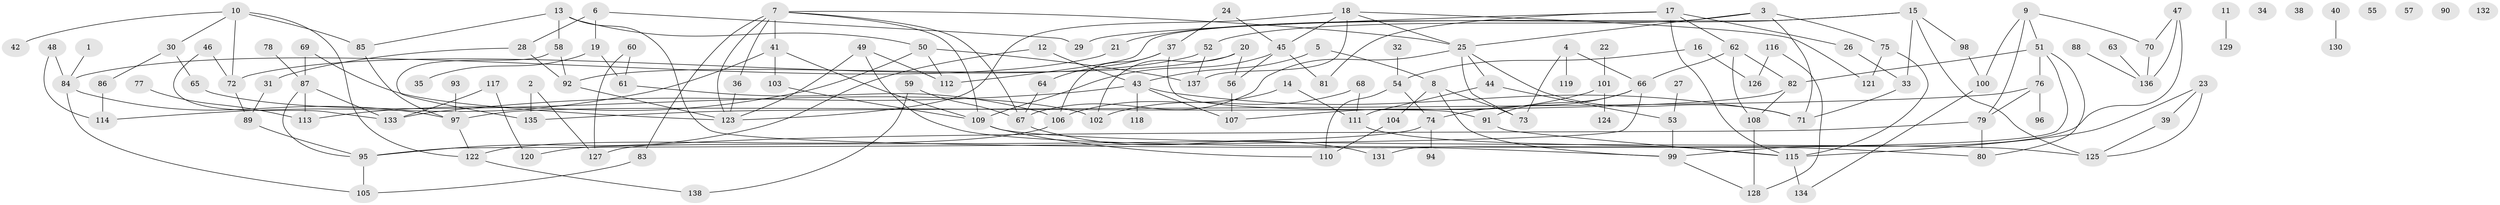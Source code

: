 // Generated by graph-tools (version 1.1) at 2025/13/03/09/25 04:13:07]
// undirected, 138 vertices, 195 edges
graph export_dot {
graph [start="1"]
  node [color=gray90,style=filled];
  1;
  2;
  3;
  4;
  5;
  6;
  7;
  8;
  9;
  10;
  11;
  12;
  13;
  14;
  15;
  16;
  17;
  18;
  19;
  20;
  21;
  22;
  23;
  24;
  25;
  26;
  27;
  28;
  29;
  30;
  31;
  32;
  33;
  34;
  35;
  36;
  37;
  38;
  39;
  40;
  41;
  42;
  43;
  44;
  45;
  46;
  47;
  48;
  49;
  50;
  51;
  52;
  53;
  54;
  55;
  56;
  57;
  58;
  59;
  60;
  61;
  62;
  63;
  64;
  65;
  66;
  67;
  68;
  69;
  70;
  71;
  72;
  73;
  74;
  75;
  76;
  77;
  78;
  79;
  80;
  81;
  82;
  83;
  84;
  85;
  86;
  87;
  88;
  89;
  90;
  91;
  92;
  93;
  94;
  95;
  96;
  97;
  98;
  99;
  100;
  101;
  102;
  103;
  104;
  105;
  106;
  107;
  108;
  109;
  110;
  111;
  112;
  113;
  114;
  115;
  116;
  117;
  118;
  119;
  120;
  121;
  122;
  123;
  124;
  125;
  126;
  127;
  128;
  129;
  130;
  131;
  132;
  133;
  134;
  135;
  136;
  137;
  138;
  1 -- 84;
  2 -- 127;
  2 -- 135;
  3 -- 25;
  3 -- 52;
  3 -- 71;
  3 -- 75;
  4 -- 66;
  4 -- 73;
  4 -- 119;
  5 -- 8;
  5 -- 43;
  6 -- 19;
  6 -- 28;
  6 -- 29;
  7 -- 25;
  7 -- 36;
  7 -- 41;
  7 -- 67;
  7 -- 83;
  7 -- 109;
  7 -- 123;
  8 -- 73;
  8 -- 99;
  8 -- 104;
  9 -- 51;
  9 -- 70;
  9 -- 79;
  9 -- 100;
  10 -- 30;
  10 -- 42;
  10 -- 72;
  10 -- 85;
  10 -- 122;
  11 -- 129;
  12 -- 43;
  12 -- 95;
  13 -- 50;
  13 -- 58;
  13 -- 85;
  13 -- 99;
  14 -- 106;
  14 -- 111;
  15 -- 21;
  15 -- 33;
  15 -- 98;
  15 -- 112;
  15 -- 125;
  16 -- 54;
  16 -- 126;
  17 -- 26;
  17 -- 29;
  17 -- 62;
  17 -- 81;
  17 -- 115;
  18 -- 25;
  18 -- 45;
  18 -- 121;
  18 -- 123;
  18 -- 137;
  19 -- 35;
  19 -- 61;
  20 -- 56;
  20 -- 92;
  20 -- 102;
  21 -- 84;
  22 -- 101;
  23 -- 39;
  23 -- 115;
  23 -- 125;
  24 -- 37;
  24 -- 45;
  25 -- 44;
  25 -- 67;
  25 -- 71;
  25 -- 73;
  26 -- 33;
  27 -- 53;
  28 -- 31;
  28 -- 92;
  30 -- 65;
  30 -- 86;
  31 -- 89;
  32 -- 54;
  33 -- 71;
  36 -- 123;
  37 -- 64;
  37 -- 91;
  37 -- 106;
  39 -- 125;
  40 -- 130;
  41 -- 103;
  41 -- 109;
  41 -- 114;
  43 -- 71;
  43 -- 107;
  43 -- 118;
  43 -- 133;
  44 -- 53;
  44 -- 111;
  45 -- 56;
  45 -- 81;
  45 -- 109;
  46 -- 72;
  46 -- 133;
  47 -- 70;
  47 -- 99;
  47 -- 136;
  48 -- 84;
  48 -- 114;
  49 -- 80;
  49 -- 112;
  49 -- 123;
  50 -- 112;
  50 -- 113;
  50 -- 137;
  51 -- 76;
  51 -- 80;
  51 -- 82;
  51 -- 131;
  52 -- 72;
  52 -- 137;
  53 -- 99;
  54 -- 74;
  54 -- 110;
  56 -- 107;
  58 -- 92;
  58 -- 135;
  59 -- 67;
  59 -- 138;
  60 -- 61;
  60 -- 127;
  61 -- 106;
  62 -- 66;
  62 -- 82;
  62 -- 108;
  63 -- 136;
  64 -- 67;
  65 -- 102;
  66 -- 74;
  66 -- 91;
  66 -- 95;
  67 -- 131;
  68 -- 102;
  68 -- 111;
  69 -- 87;
  69 -- 123;
  70 -- 136;
  72 -- 89;
  74 -- 94;
  74 -- 120;
  75 -- 115;
  75 -- 121;
  76 -- 79;
  76 -- 96;
  76 -- 135;
  77 -- 113;
  78 -- 87;
  79 -- 80;
  79 -- 127;
  82 -- 97;
  82 -- 108;
  83 -- 105;
  84 -- 97;
  84 -- 105;
  85 -- 97;
  86 -- 114;
  87 -- 95;
  87 -- 113;
  87 -- 133;
  88 -- 136;
  89 -- 95;
  91 -- 115;
  92 -- 123;
  93 -- 97;
  95 -- 105;
  97 -- 122;
  98 -- 100;
  99 -- 128;
  100 -- 134;
  101 -- 107;
  101 -- 124;
  103 -- 109;
  104 -- 110;
  106 -- 122;
  108 -- 128;
  109 -- 110;
  109 -- 125;
  111 -- 115;
  115 -- 134;
  116 -- 126;
  116 -- 128;
  117 -- 120;
  117 -- 133;
  122 -- 138;
}
